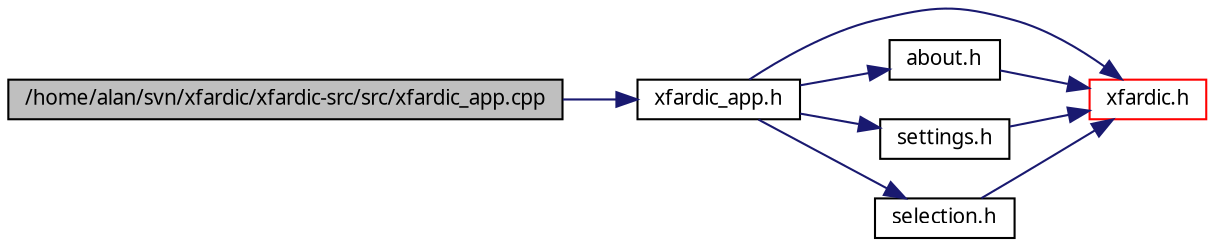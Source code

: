 digraph G
{
  edge [fontname="FreeSans.ttf",fontsize=10,labelfontname="FreeSans.ttf",labelfontsize=10];
  node [fontname="FreeSans.ttf",fontsize=10,shape=record];
  rankdir=LR;
  Node1 [label="/home/alan/svn/xfardic/xfardic-src/src/xfardic_app.cpp",height=0.2,width=0.4,color="black", fillcolor="grey75", style="filled" fontcolor="black"];
  Node1 -> Node2 [color="midnightblue",fontsize=10,style="solid",fontname="FreeSans.ttf"];
  Node2 [label="xfardic_app.h",height=0.2,width=0.4,color="black", fillcolor="white", style="filled",URL="$xfardic__app_8h.html"];
  Node2 -> Node3 [color="midnightblue",fontsize=10,style="solid",fontname="FreeSans.ttf"];
  Node3 [label="xfardic.h",height=0.2,width=0.4,color="red", fillcolor="white", style="filled",URL="$xfardic_8h.html"];
  Node2 -> Node4 [color="midnightblue",fontsize=10,style="solid",fontname="FreeSans.ttf"];
  Node4 [label="about.h",height=0.2,width=0.4,color="black", fillcolor="white", style="filled",URL="$about_8h.html"];
  Node4 -> Node3 [color="midnightblue",fontsize=10,style="solid",fontname="FreeSans.ttf"];
  Node2 -> Node5 [color="midnightblue",fontsize=10,style="solid",fontname="FreeSans.ttf"];
  Node5 [label="settings.h",height=0.2,width=0.4,color="black", fillcolor="white", style="filled",URL="$settings_8h.html"];
  Node5 -> Node3 [color="midnightblue",fontsize=10,style="solid",fontname="FreeSans.ttf"];
  Node2 -> Node6 [color="midnightblue",fontsize=10,style="solid",fontname="FreeSans.ttf"];
  Node6 [label="selection.h",height=0.2,width=0.4,color="black", fillcolor="white", style="filled",URL="$selection_8h.html"];
  Node6 -> Node3 [color="midnightblue",fontsize=10,style="solid",fontname="FreeSans.ttf"];
}
